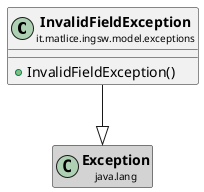@startuml

skinparam svgLinkTarget _parent
skinparam linetype ortho
set namespaceSeparator none
class "<b><size:14>InvalidFieldException</b>\n<size:10>it.matlice.ingsw.model.exceptions" as it.matlice.ingsw.model.exceptions.InvalidFieldException  [[../../../../../it/matlice/ingsw/model/exceptions/InvalidFieldException.html{it.matlice.ingsw.model.exceptions.InvalidFieldException}]] {
+InvalidFieldException()
}


class "<b><size:14>Exception</b>\n<size:10>java.lang" as java.lang.Exception  #lightgrey {
}

hide java.lang.Exception fields
hide java.lang.Exception methods

it.matlice.ingsw.model.exceptions.InvalidFieldException --|> java.lang.Exception


@enduml
